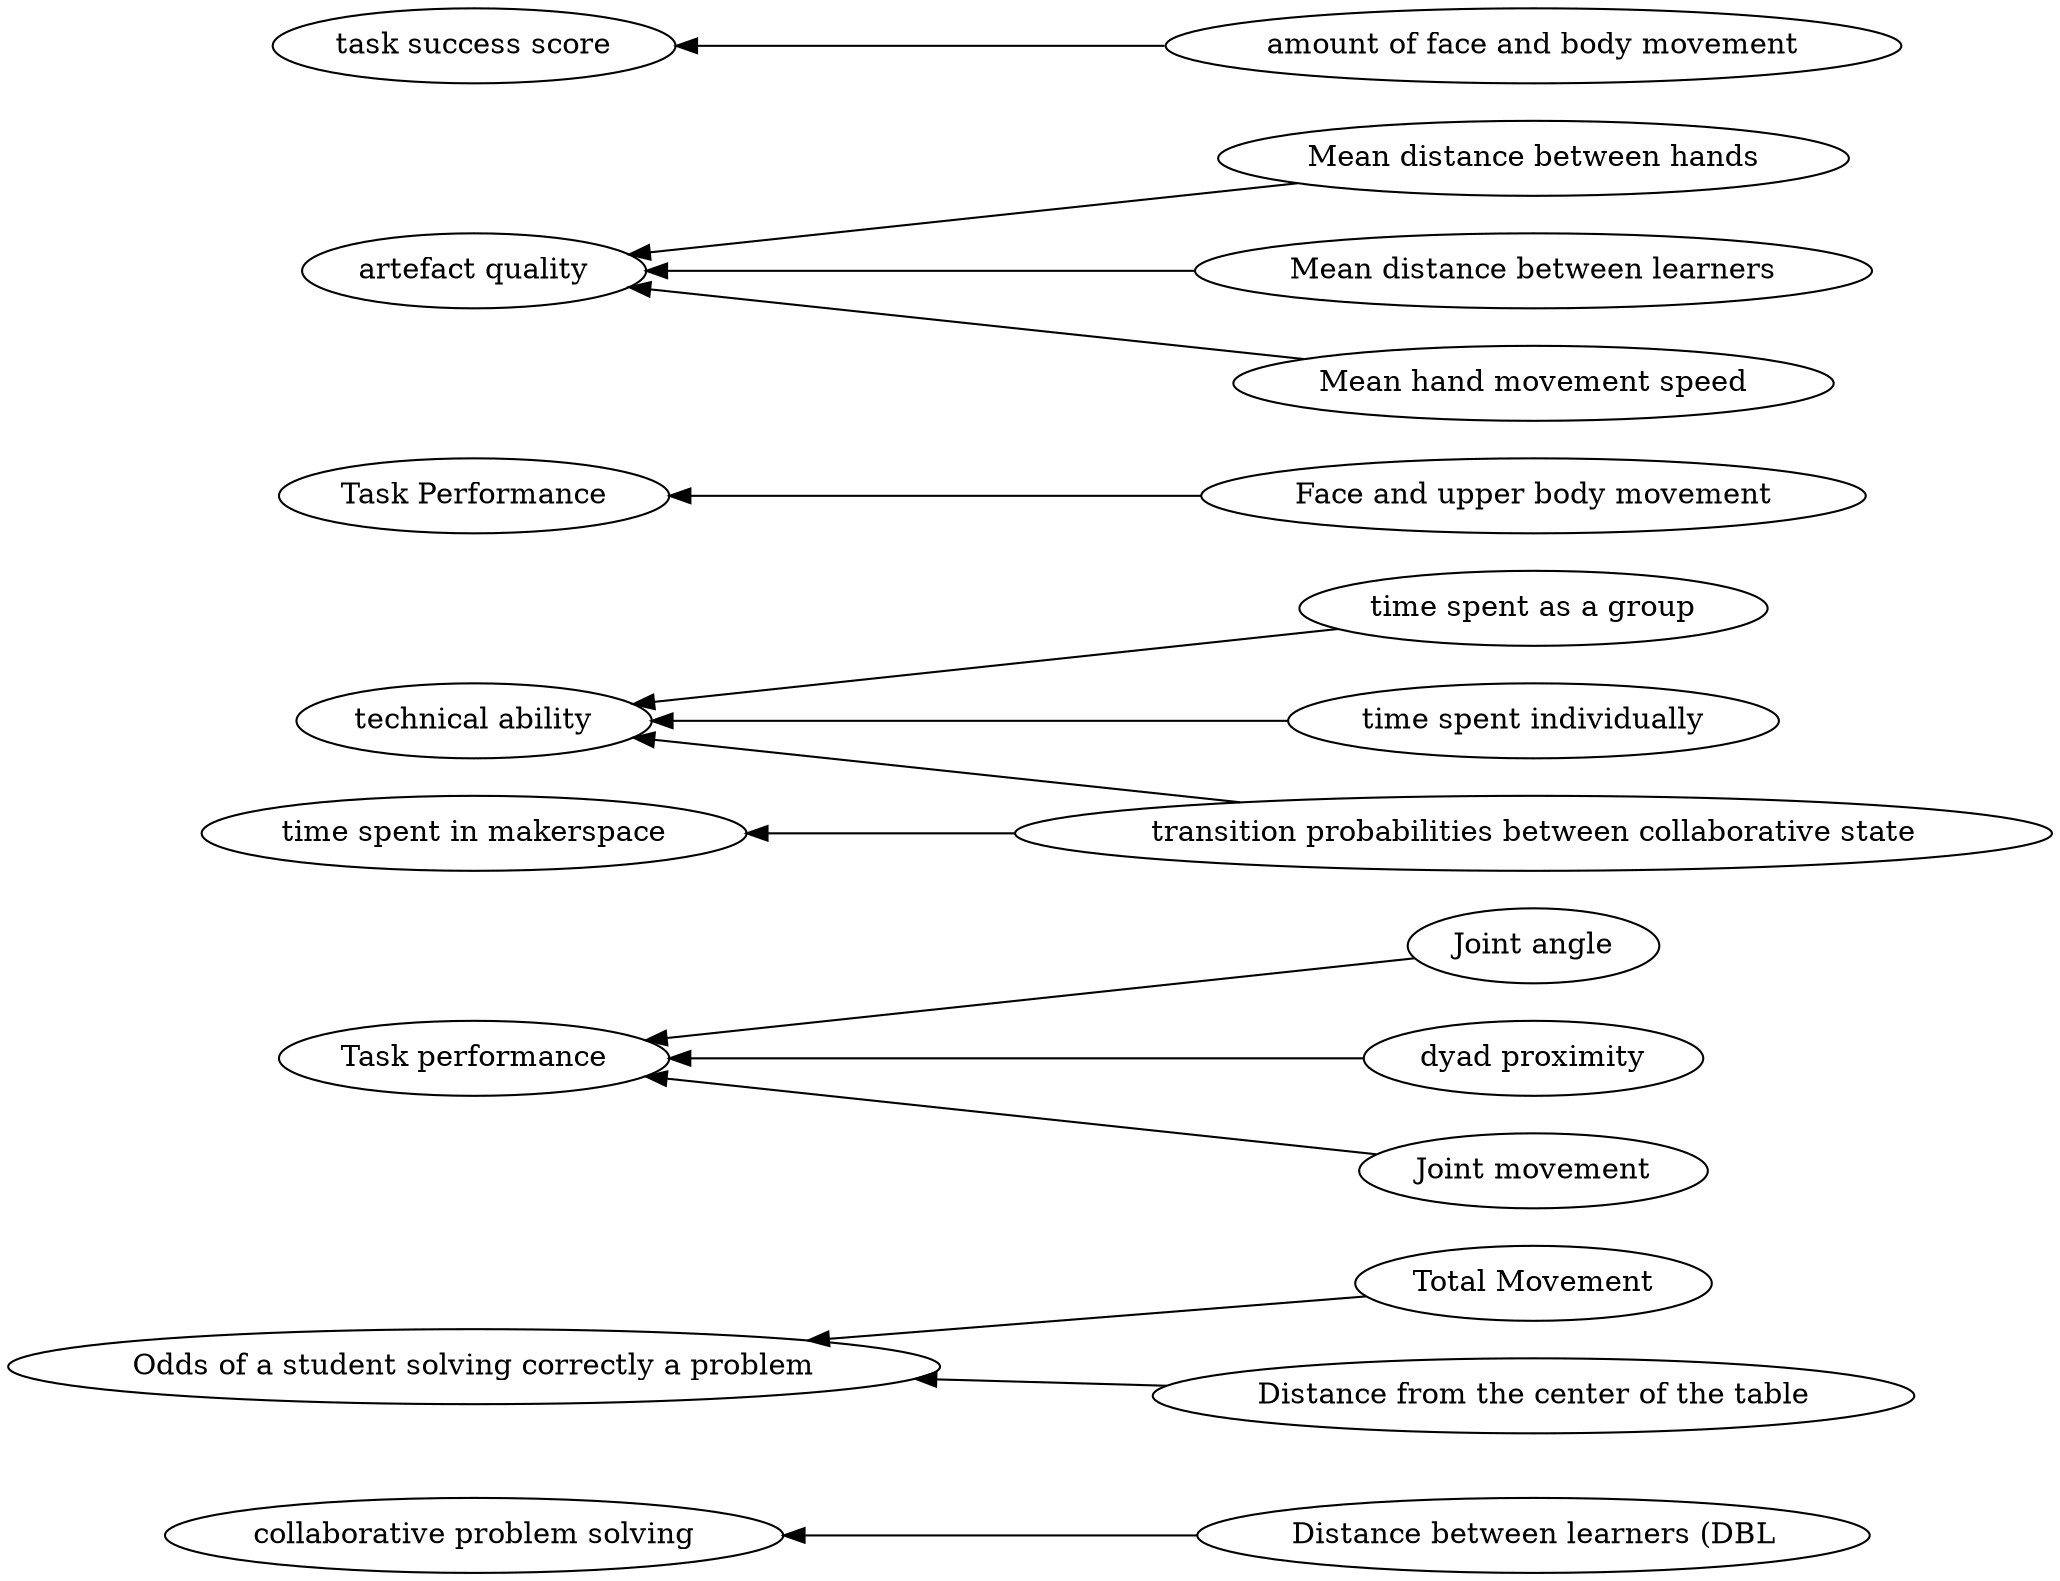digraph Test {
	rankdir=RL
	size="15,15"
	overlap=false
	splines=true
	{rank=same; "Distance between learners (DBL" "Total Movement" "Joint angle" "time spent as a group" "Face and upper body movement" "Mean distance between hands" "dyad proximity" "Mean distance between learners" "Distance from the center of the table" "transition probabilities between collaborative state" "Joint movement" "time spent individually" "amount of face and body movement" "Mean hand movement speed";}
	{rank=same; "time spent in makerspace" "Task Performance" "collaborative problem solving" "Odds of a student solving correctly a problem" "Task performance" "task success score" "artefact quality" "technical ability";}
	"Total Movement" [href="https://scholar.google.com/scholar?hl=en&q=Expertise%20estimation%20based%20on%20simple%20multimodal%20features"]
	"Total Movement" -> "Odds of a student solving correctly a problem"
	"Distance from the center of the table" [href="https://scholar.google.com/scholar?hl=en&q=Expertise%20estimation%20based%20on%20simple%20multimodal%20features"]
	"Distance from the center of the table" -> "Odds of a student solving correctly a problem"
	"Face and upper body movement" [href="https://scholar.google.com/scholar?hl=en&q=Modeling%20Team-level%20Multimodal%20Dynamics%20during%20Multiparty%20Collaboration"]
	"Face and upper body movement" -> "Task Performance"
	"Mean distance between learners" [href="https://scholar.google.com/scholar?hl=en&q=Supervised%20machine%20learning%20in%20multimodal%20learning%20analytics%20for%20estimating%20success%20in%20project-based%20learning"]
	"Mean distance between learners" -> "artefact quality"
	"Mean distance between hands" [href="https://scholar.google.com/scholar?hl=en&q=Supervised%20machine%20learning%20in%20multimodal%20learning%20analytics%20for%20estimating%20success%20in%20project-based%20learning"]
	"Mean distance between hands" -> "artefact quality"
	"Mean hand movement speed" [href="https://scholar.google.com/scholar?hl=en&q=Supervised%20machine%20learning%20in%20multimodal%20learning%20analytics%20for%20estimating%20success%20in%20project-based%20learning"]
	"Mean hand movement speed" -> "artefact quality"
	"Joint movement" [href="https://scholar.google.com/scholar?hl=en&q=Exploring%20Collaboration%20Using%20Motion%20Sensors%20and%20Multi-Modal%20Learning%20Analytics"]
	"Joint movement" -> "Task performance"
	"Joint angle" [href="https://scholar.google.com/scholar?hl=en&q=Exploring%20Collaboration%20Using%20Motion%20Sensors%20and%20Multi-Modal%20Learning%20Analytics"]
	"Joint angle" -> "Task performance"
	"dyad proximity" [href="https://scholar.google.com/scholar?hl=en&q=Exploring%20Collaboration%20Using%20Motion%20Sensors%20and%20Multi-Modal%20Learning%20Analytics"]
	"dyad proximity" -> "Task performance"
	"amount of face and body movement" [href="https://scholar.google.com/scholar?hl=en&q=Focused%20or%20Stuck%20Together:%20Multimodal%20Patterns%20Reveal%20Triads’%20Performance%20in%20Collaborative%20Problem%20Solving"]
	"amount of face and body movement" -> "task success score"
	"time spent individually" [href="https://scholar.google.com/scholar?hl=en&q=Using%20Motion%20Sensors%20to%20Understand%20Collaborative%20Interactions%20in%20Digital%20Fabrication%20Labs"]
	"time spent individually" -> "technical ability"
	"time spent as a group" [href="https://scholar.google.com/scholar?hl=en&q=Using%20Motion%20Sensors%20to%20Understand%20Collaborative%20Interactions%20in%20Digital%20Fabrication%20Labs"]
	"time spent as a group" -> "technical ability"
	"transition probabilities between collaborative state" [href="https://scholar.google.com/scholar?hl=en&q=Using%20Motion%20Sensors%20to%20Understand%20Collaborative%20Interactions%20in%20Digital%20Fabrication%20Labs"]
	"transition probabilities between collaborative state" -> "technical ability"
	"transition probabilities between collaborative state" [href="https://scholar.google.com/scholar?hl=en&q=Using%20Motion%20Sensors%20to%20Understand%20Collaborative%20Interactions%20in%20Digital%20Fabrication%20Labs"]
	"transition probabilities between collaborative state" -> "time spent in makerspace"
	"Distance between learners (DBL" [href="https://scholar.google.com/scholar?hl=en&q=Estimation%20of%20success%20in%20collaborative%20learning%20based%20on%20multimodal%20learning%20analytics%20features"]
	"Distance between learners (DBL" -> "collaborative problem solving"
}
